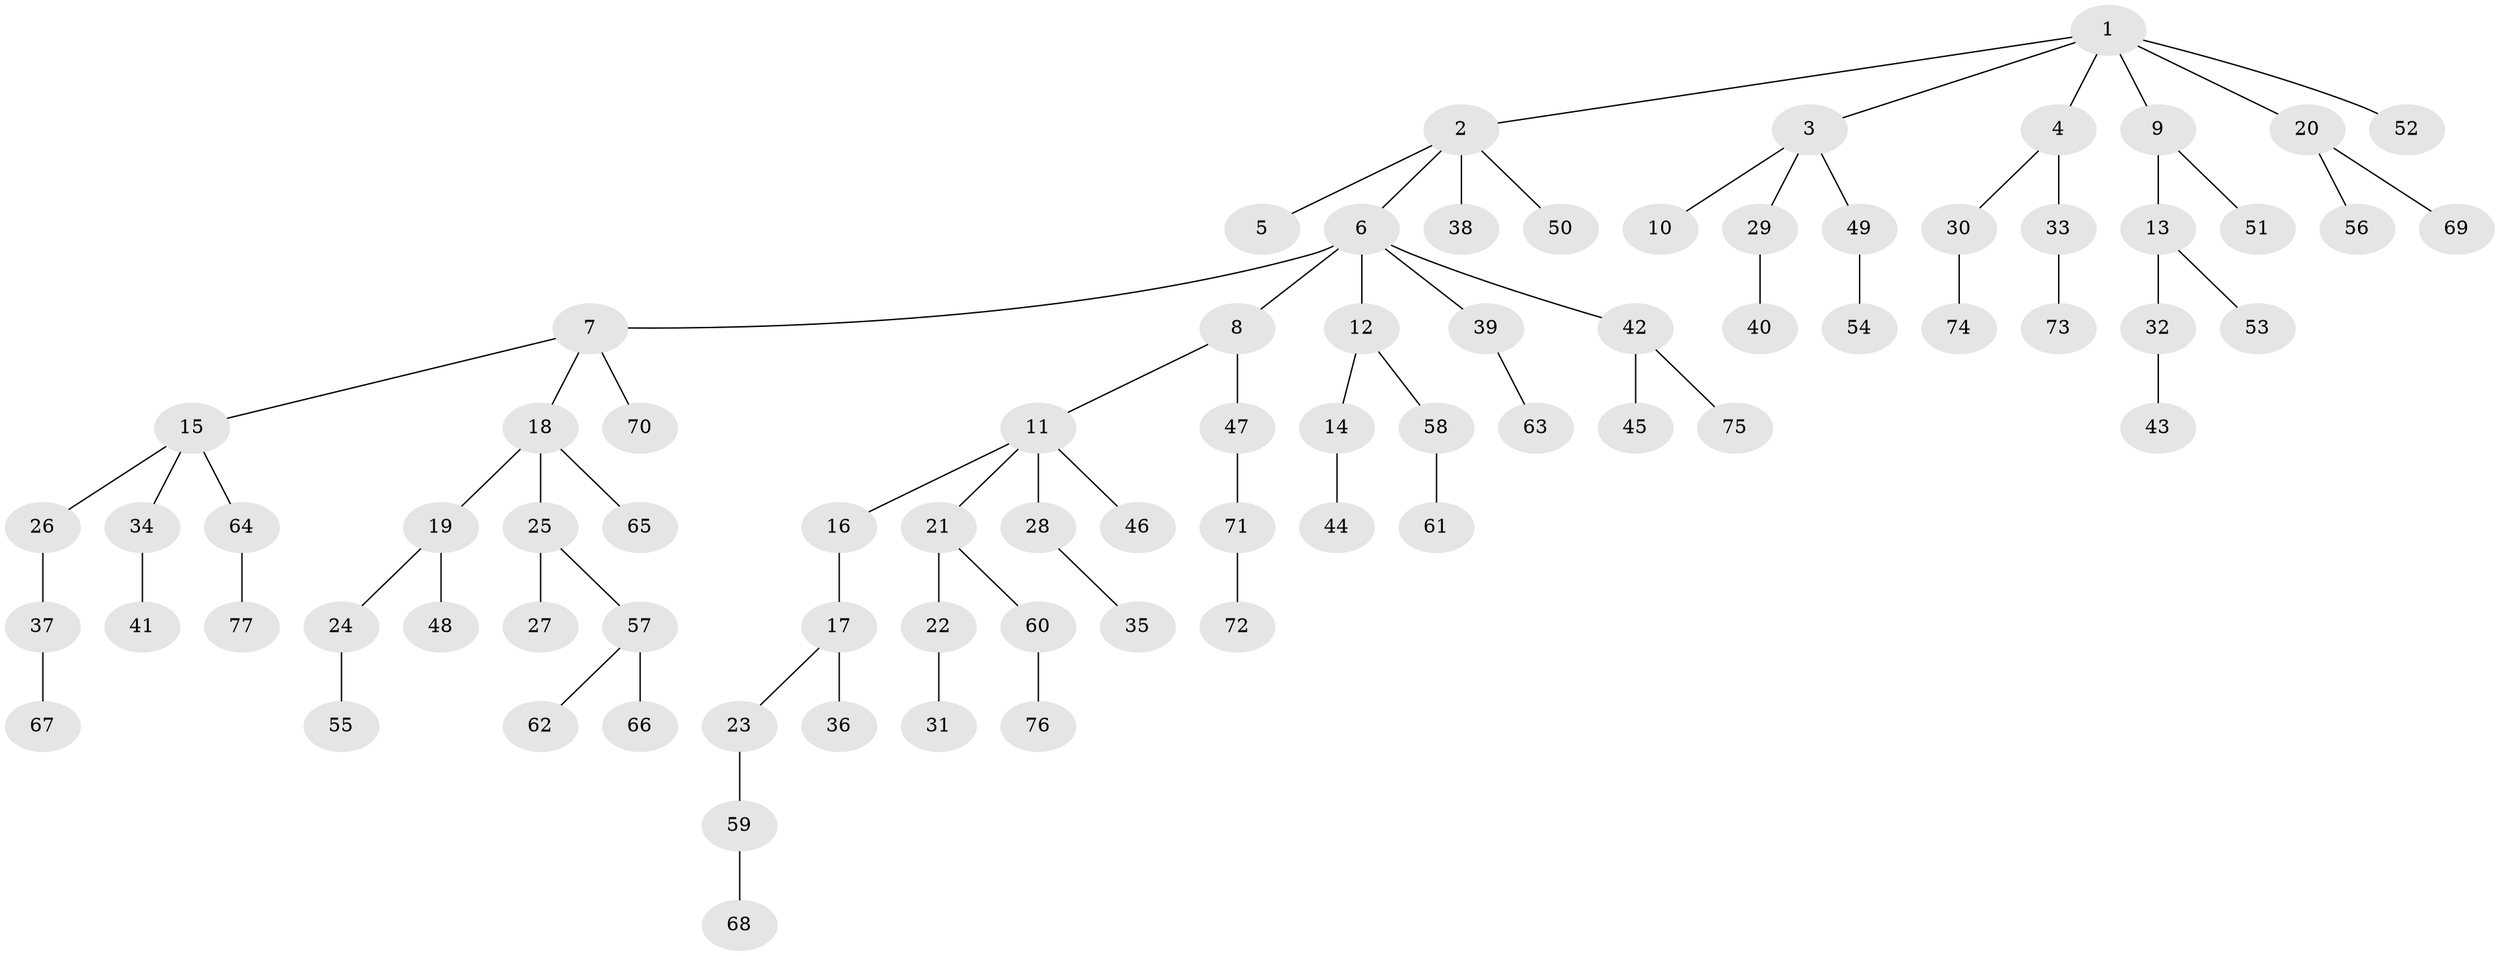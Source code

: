 // Generated by graph-tools (version 1.1) at 2025/02/03/09/25 03:02:21]
// undirected, 77 vertices, 76 edges
graph export_dot {
graph [start="1"]
  node [color=gray90,style=filled];
  1;
  2;
  3;
  4;
  5;
  6;
  7;
  8;
  9;
  10;
  11;
  12;
  13;
  14;
  15;
  16;
  17;
  18;
  19;
  20;
  21;
  22;
  23;
  24;
  25;
  26;
  27;
  28;
  29;
  30;
  31;
  32;
  33;
  34;
  35;
  36;
  37;
  38;
  39;
  40;
  41;
  42;
  43;
  44;
  45;
  46;
  47;
  48;
  49;
  50;
  51;
  52;
  53;
  54;
  55;
  56;
  57;
  58;
  59;
  60;
  61;
  62;
  63;
  64;
  65;
  66;
  67;
  68;
  69;
  70;
  71;
  72;
  73;
  74;
  75;
  76;
  77;
  1 -- 2;
  1 -- 3;
  1 -- 4;
  1 -- 9;
  1 -- 20;
  1 -- 52;
  2 -- 5;
  2 -- 6;
  2 -- 38;
  2 -- 50;
  3 -- 10;
  3 -- 29;
  3 -- 49;
  4 -- 30;
  4 -- 33;
  6 -- 7;
  6 -- 8;
  6 -- 12;
  6 -- 39;
  6 -- 42;
  7 -- 15;
  7 -- 18;
  7 -- 70;
  8 -- 11;
  8 -- 47;
  9 -- 13;
  9 -- 51;
  11 -- 16;
  11 -- 21;
  11 -- 28;
  11 -- 46;
  12 -- 14;
  12 -- 58;
  13 -- 32;
  13 -- 53;
  14 -- 44;
  15 -- 26;
  15 -- 34;
  15 -- 64;
  16 -- 17;
  17 -- 23;
  17 -- 36;
  18 -- 19;
  18 -- 25;
  18 -- 65;
  19 -- 24;
  19 -- 48;
  20 -- 56;
  20 -- 69;
  21 -- 22;
  21 -- 60;
  22 -- 31;
  23 -- 59;
  24 -- 55;
  25 -- 27;
  25 -- 57;
  26 -- 37;
  28 -- 35;
  29 -- 40;
  30 -- 74;
  32 -- 43;
  33 -- 73;
  34 -- 41;
  37 -- 67;
  39 -- 63;
  42 -- 45;
  42 -- 75;
  47 -- 71;
  49 -- 54;
  57 -- 62;
  57 -- 66;
  58 -- 61;
  59 -- 68;
  60 -- 76;
  64 -- 77;
  71 -- 72;
}
